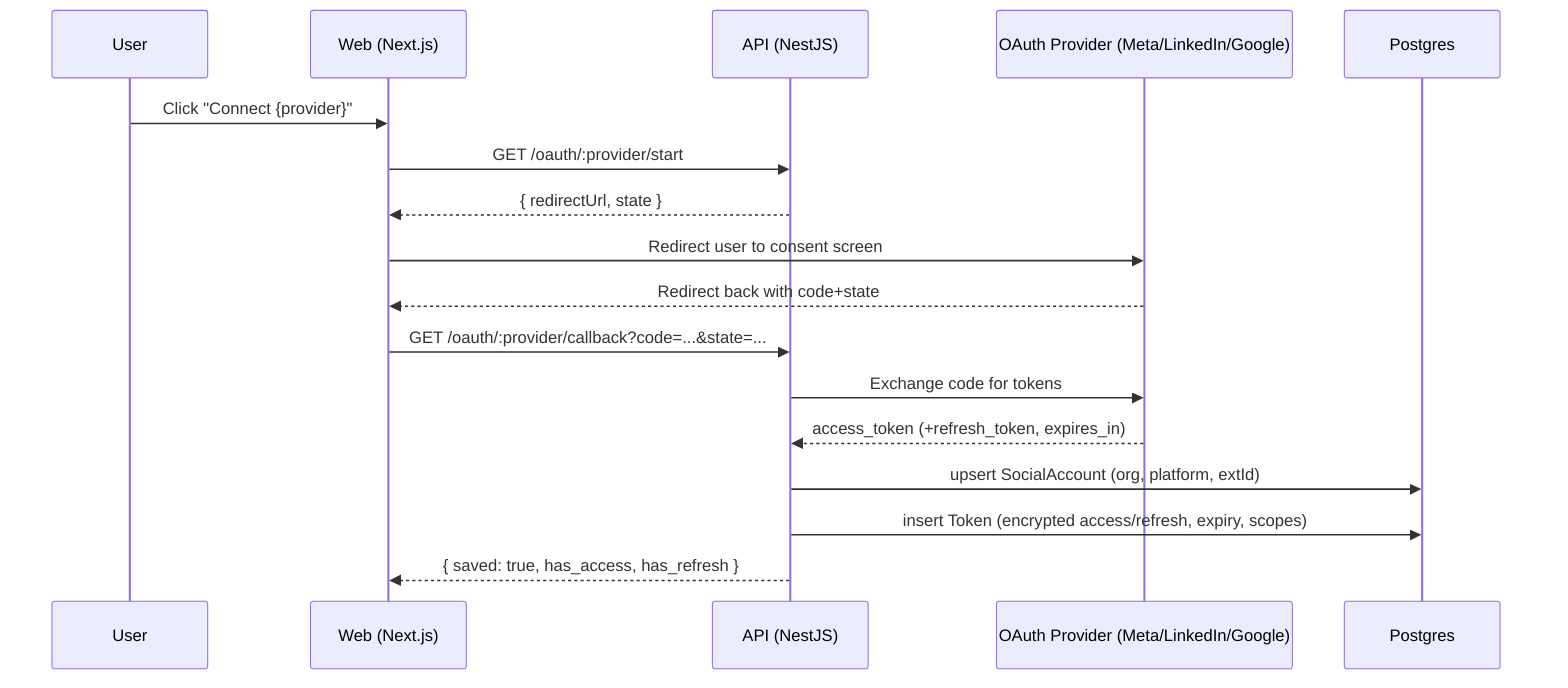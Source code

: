 sequenceDiagram
  participant User
  participant Web as Web (Next.js)
  participant API as API (NestJS)
  participant Provider as OAuth Provider (Meta/LinkedIn/Google)
  participant DB as Postgres

  User->>Web: Click "Connect {provider}"
  Web->>API: GET /oauth/:provider/start
  API-->>Web: { redirectUrl, state }
  Web->>Provider: Redirect user to consent screen
  Provider-->>Web: Redirect back with code+state
  Web->>API: GET /oauth/:provider/callback?code=...&state=...
  API->>Provider: Exchange code for tokens
  Provider-->>API: access_token (+refresh_token, expires_in)
  API->>DB: upsert SocialAccount (org, platform, extId)
  API->>DB: insert Token (encrypted access/refresh, expiry, scopes)
  API-->>Web: { saved: true, has_access, has_refresh }